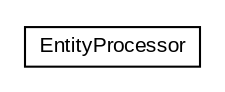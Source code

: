#!/usr/local/bin/dot
#
# Class diagram 
# Generated by UMLGraph version R5_6-24-gf6e263 (http://www.umlgraph.org/)
#

digraph G {
	edge [fontname="arial",fontsize=10,labelfontname="arial",labelfontsize=10];
	node [fontname="arial",fontsize=10,shape=plaintext];
	nodesep=0.25;
	ranksep=0.5;
	// net.trajano.apt.jpa.EntityProcessor
	c0 [label=<<table title="net.trajano.apt.jpa.EntityProcessor" border="0" cellborder="1" cellspacing="0" cellpadding="2" port="p" href="./EntityProcessor.html">
		<tr><td><table border="0" cellspacing="0" cellpadding="1">
<tr><td align="center" balign="center"> EntityProcessor </td></tr>
		</table></td></tr>
		</table>>, URL="./EntityProcessor.html", fontname="arial", fontcolor="black", fontsize=10.0];
}

